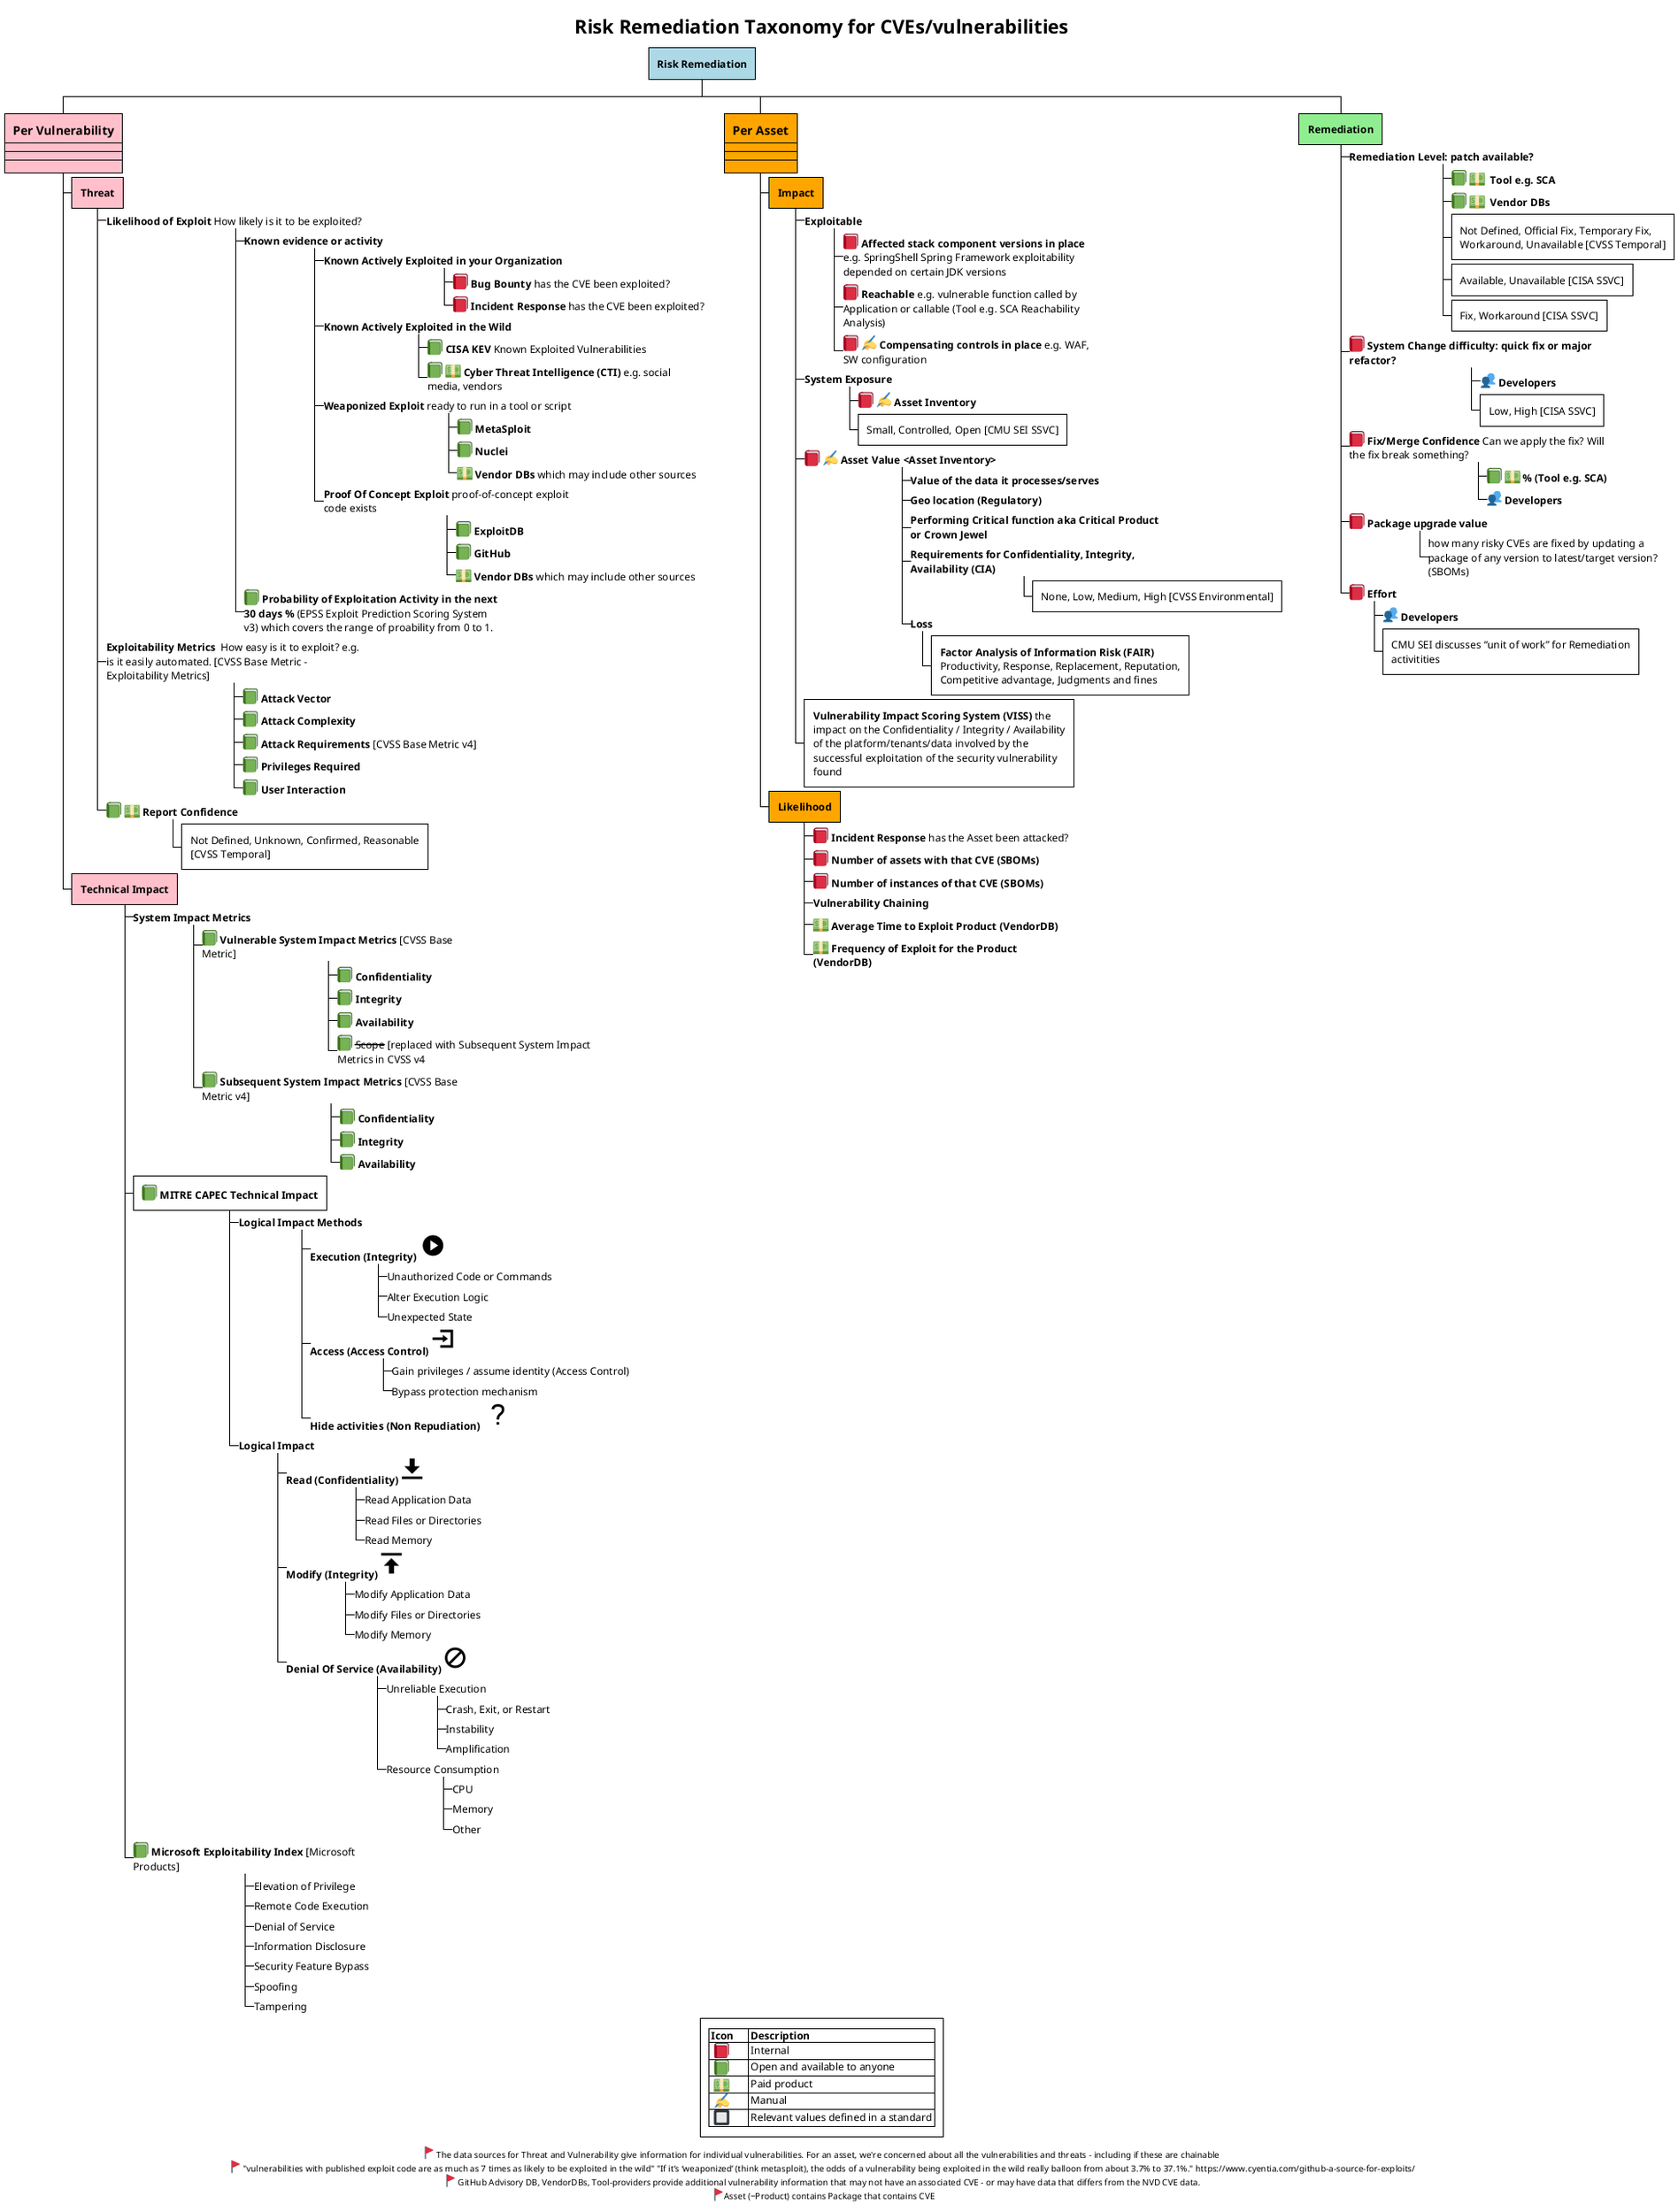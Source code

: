 ' /* Copyright Yahoo, Licensed under the terms of the Apache 2.0 license. See LICENSE file in project root for terms. */

@startwbs RiskRemediation
!theme plain

<style>
wbsDiagram {
  .riskremediation {
      BackgroundColor lightblue
  }
  .risk {
      BackgroundColor pink
  }
  .asset {
      BackgroundColor orange
  }
  .remediation {
      BackgroundColor lightgreen
  }
}

</style>

Title Risk Remediation Taxonomy for CVEs/vulnerabilities

* **Risk Remediation** <<riskremediation>>

**[#pink]:==Per Vulnerability 
----
----
----;


***[#pink] **Threat**




****_ **Likelihood of Exploit** How likely is it to be exploited? 
*****_ **Known evidence or activity**
******_ **Known Actively Exploited in your Organization**
*******_ <:closed_book:> **Bug Bounty** has the CVE been exploited?
*******_ <:closed_book:> **Incident Response** has the CVE been exploited? 
******_ **Known Actively Exploited in the Wild**
*******_ <:green_book:> **CISA KEV** Known Exploited Vulnerabilities
*******_ <:green_book:> <:dollar:> **Cyber Threat Intelligence (CTI)** e.g. social media, vendors
******_ **Weaponized Exploit** ready to run in a tool or script
*******_ <:green_book:>** MetaSploit** 
*******_ <:green_book:>** Nuclei** 
*******_ <:dollar:>** Vendor DBs** which may include other sources
******_ **Proof Of Concept Exploit** proof-of-concept exploit code exists
*******_ <:green_book:>** ExploitDB** 
*******_ <:green_book:>** GitHub** 
*******_ <:dollar:>** Vendor DBs** which may include other sources


*****_  <:green_book:> **Probability of Exploitation Activity in the next 30 days % **(EPSS Exploit Prediction Scoring System v3) which covers the range of proability from 0 to 1.

****_ **Exploitability Metrics ** How easy is it to exploit? e.g. is it easily automated. [CVSS Base Metric - Exploitability Metrics]
*****_ <:green_book:> **Attack Vector** 
*****_ <:green_book:> **Attack Complexity** 
*****_ <:green_book:> **Attack Requirements** [CVSS Base Metric v4]
*****_ <:green_book:> **Privileges Required** 
*****_ <:green_book:> **User Interaction** 

****_ <:green_book:> <:dollar:> **Report Confidence **
***** Not Defined, Unknown, Confirmed, Reasonable [CVSS Temporal]




***[#pink] **Technical Impact**
****_ **System Impact Metrics** 
*****_ <:green_book:> **Vulnerable System Impact Metrics** [CVSS Base Metric]
******_ <:green_book:> **Confidentiality**  
******_ <:green_book:> **Integrity**
******_ <:green_book:> **Availability** 
******_ <:green_book:> --Scope-- [replaced with Subsequent System Impact Metrics in CVSS v4
*****_ <:green_book:> **Subsequent System Impact Metrics** [CVSS Base Metric v4]
******_ <:green_book:> **Confidentiality** 
******_ <:green_book:> **Integrity** 
******_ <:green_book:> **Availability** 



**** **<:green_book:> MITRE CAPEC Technical Impact**
*****_ **Logical Impact Methods**

******_ **Execution (Integrity)  <&play-circle*3>**
*******_ Unauthorized Code or Commands
*******_ Alter Execution Logic
*******_ Unexpected State
******_ **Access (Access Control) <&account-login*3>**
*******_ Gain privileges / assume identity (Access Control)
*******_ Bypass protection mechanism
******_ **Hide activities (Non Repudiation)  <&question-mark*3>**

*****_ **Logical Impact**
******_ **Read (Confidentiality) <&data-transfer-download*3>**
*******_ Read Application Data
*******_ Read Files or Directories
*******_ Read Memory
******_ **Modify (Integrity) <&data-transfer-upload*3>**
*******_ Modify Application Data
*******_ Modify Files or Directories
*******_ Modify Memory
******_ **Denial Of Service (Availability) <&ban*3>**
*******_ Unreliable Execution
********_ Crash, Exit, or Restart
********_ Instability
********_ Amplification
*******_ Resource Consumption 
********_ CPU
********_ Memory
********_ Other

****_ <:green_book:> **Microsoft Exploitability Index** [Microsoft Products]
*****_ Elevation of Privilege
*****_ Remote Code Execution
*****_ Denial of Service
*****_ Information Disclosure
*****_ Security Feature Bypass
*****_ Spoofing
*****_ Tampering



**[#orange]:==Per Asset 
----
----
----;

*** **Impact** <<asset>>

****_ **Exploitable**
*****_ <:closed_book:> **Affected stack component versions in place** e.g. SpringShell Spring Framework exploitability depended on certain JDK versions
*****_ <:closed_book:> **Reachable** e.g. vulnerable function called by Application or callable (Tool e.g. SCA Reachability Analysis)
*****_ <:closed_book:> <:writing_hand:> **Compensating controls in place** e.g. WAF, SW configuration

****_ **System Exposure** 
*****_ <:closed_book:> <:writing_hand:> **Asset Inventory **
***** Small, Controlled, Open [CMU SEI SSVC] 

****_ <:closed_book:> <:writing_hand:> **Asset Value <Asset Inventory>**
*****_ **Value of the data it processes/serves**
*****_ **Geo location (Regulatory)**
*****_ **Performing Critical function aka Critical Product or Crown Jewel**

*****_ **Requirements for Confidentiality, Integrity, Availability (CIA) **
****** None, Low, Medium, High [CVSS Environmental]

*****_ **Loss** 
****** **Factor Analysis of Information Risk (FAIR)** Productivity, Response, Replacement, Reputation, Competitive advantage, Judgments and fines

**** **Vulnerability Impact Scoring System (VISS)** the impact on the Confidentiality / Integrity / Availability of the platform/tenants/data involved by the successful exploitation of the security vulnerability found 

*** **Likelihood** <<asset>>
****_ <:closed_book:> **Incident Response** has the Asset been attacked?
****_ <:closed_book:> **Number of assets with that CVE (SBOMs)**
****_ <:closed_book:> **Number of instances of that CVE (SBOMs)**
****_ **Vulnerability Chaining**
****_ <:dollar:> **Average Time to Exploit Product (VendorDB)**
****_ <:dollar:> **Frequency of Exploit for the Product (VendorDB)**


** **Remediation** <<remediation>> 
***_ **Remediation Level: patch available?**
****_ <:green_book:> <:dollar:> ** Tool e.g. SCA**
****_ <:green_book:> <:dollar:> ** Vendor DBs** 

**** Not Defined, Official Fix, Temporary Fix, Workaround, Unavailable [CVSS Temporal]
**** Available, Unavailable [CISA SSVC]
**** Fix, Workaround [CISA SSVC]
***_ <:closed_book:> **System Change difficulty: quick fix or major refactor?**
****_ <:busts_in_silhouette:> **Developers**
**** Low, High [CISA SSVC]
***_ <:closed_book:> **Fix/Merge Confidence** Can we apply the fix? Will the fix break something?
****_ <:green_book:> <:dollar:> **% (Tool e.g. SCA)**
****_ <:busts_in_silhouette:> **Developers**
***_ <:closed_book:> **Package upgrade value**
****_ how many risky CVEs are fixed by updating a package of any version to latest/target version? (SBOMs)
***_ <:closed_book:> **Effort**
****_ <:busts_in_silhouette:> **Developers**
**** CMU SEI discusses “unit of work” for Remediation activitities

legend
    |= Icon |= Description |
    |  <:closed_book:>  | Internal |
    |  <:green_book:>   | Open and available to anyone |
    |  <:dollar:>       | Paid product  |
    |  <:writing_hand:> | Manual |
    |  <:black_square_button:> | Relevant values defined in a standard |
endlegend

center footer <:triangular_flag_on_post:> The data sources for Threat and Vulnerability give information for individual vulnerabilities. For an asset, we're concerned about all the vulnerabilities and threats - including if these are chainable \n <:triangular_flag_on_post:> "vulnerabilities with published exploit code are as much as 7 times as likely to be exploited in the wild" "If it’s ‘weaponized’ (think metasploit), the odds of a vulnerability being exploited in the wild really balloon from about 3.7% to 37.1%." https://www.cyentia.com/github-a-source-for-exploits/ \n <:triangular_flag_on_post:> GitHub Advisory DB, VendorDBs, Tool-providers provide additional vulnerability information that may not have an associated CVE - or may have data that differs from the NVD CVE data. \n <:triangular_flag_on_post:>Asset (~Product) contains Package that contains CVE

@endwbs

Themes
-------
This gives the best clarity
!theme plain 

Other themes considered:
!theme metal
!theme materia
!theme cerulean
!theme hacker

icons
------
https://plantuml.com/creole
https://www.plantuml.com/plantuml/svg/SoWkIImgAStDuKhDpS_AL31qC-5oICrB0Oe00000

preprocessor
------------
Consider using plantuml pre-processor in future to maintain definitions in one place/file. 
define: !$cisa_kev = "<:green_book:> **CISA Known Exploited Vulnerabilities (CISA KEV)**"
use: $cisa_kev 

